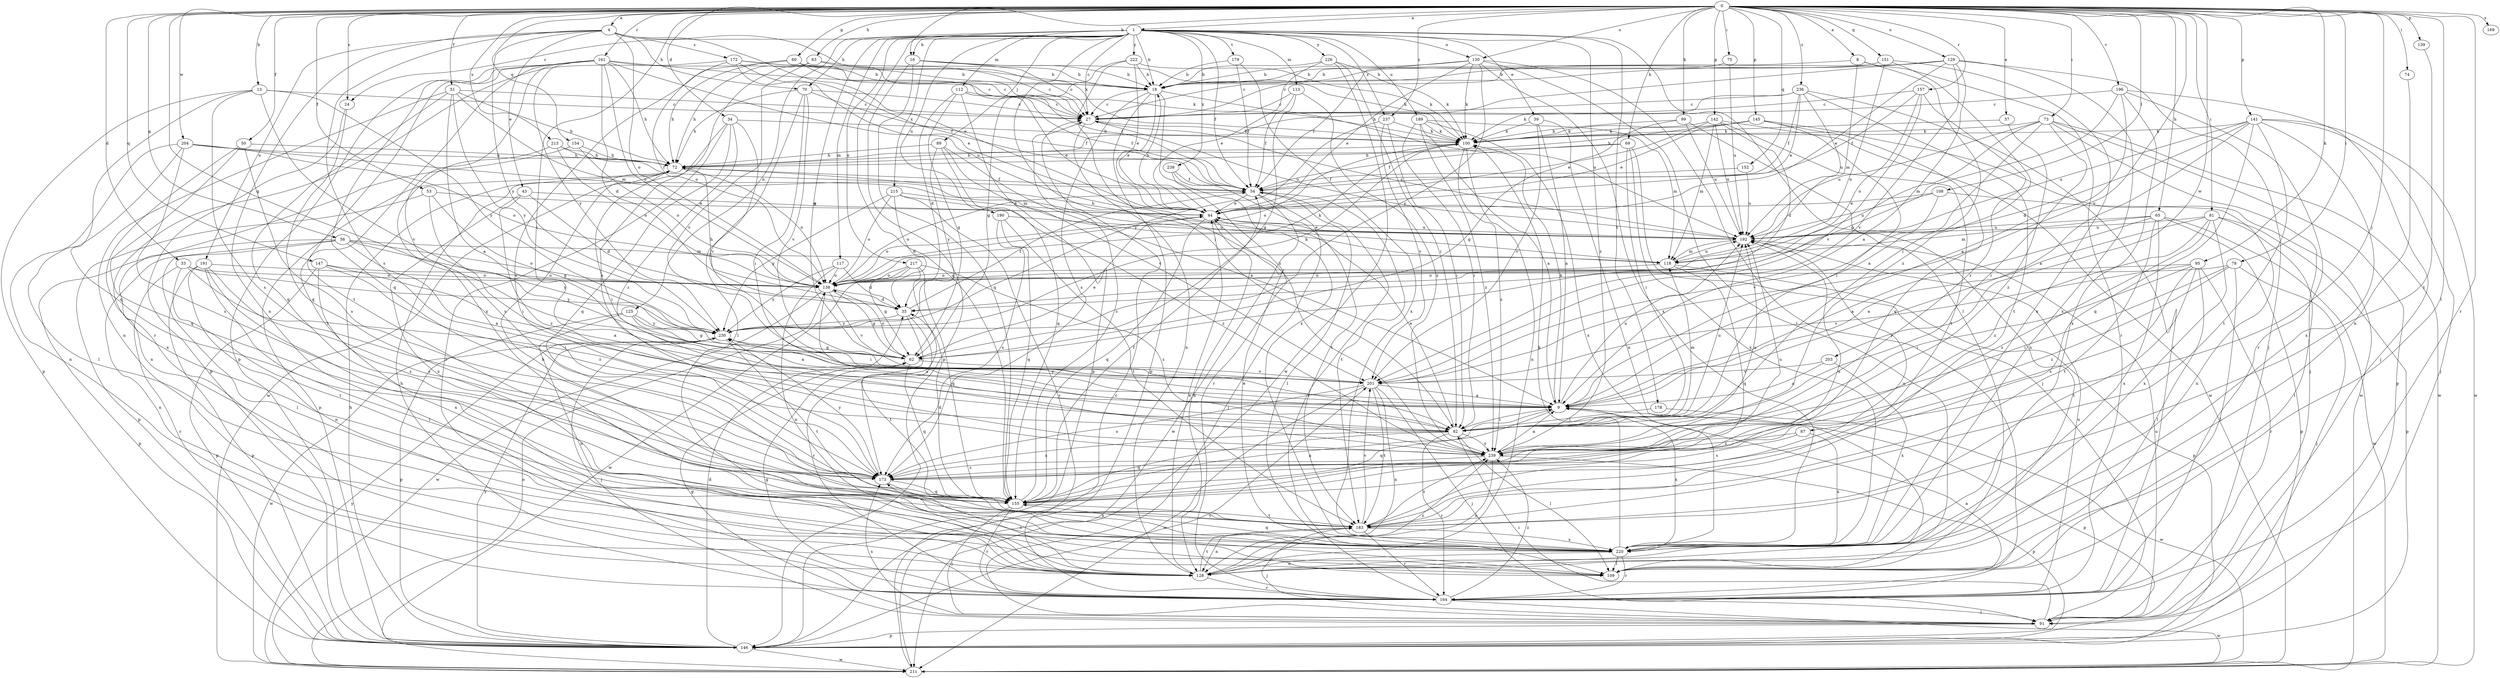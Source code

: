 strict digraph  {
0;
1;
4;
8;
9;
13;
16;
18;
24;
27;
33;
34;
35;
37;
39;
43;
44;
50;
51;
53;
54;
56;
60;
62;
63;
65;
69;
70;
72;
73;
74;
75;
78;
81;
82;
87;
89;
91;
95;
99;
100;
108;
109;
112;
113;
117;
118;
125;
128;
129;
130;
138;
139;
141;
142;
145;
146;
147;
151;
152;
154;
155;
157;
161;
164;
169;
172;
173;
178;
179;
183;
189;
190;
191;
192;
196;
201;
203;
204;
211;
213;
215;
217;
220;
222;
226;
230;
236;
237;
238;
239;
0 -> 1  [label=a];
0 -> 4  [label=a];
0 -> 8  [label=a];
0 -> 13  [label=b];
0 -> 16  [label=b];
0 -> 24  [label=c];
0 -> 33  [label=d];
0 -> 34  [label=d];
0 -> 37  [label=e];
0 -> 50  [label=f];
0 -> 51  [label=f];
0 -> 53  [label=f];
0 -> 56  [label=g];
0 -> 60  [label=g];
0 -> 62  [label=g];
0 -> 63  [label=h];
0 -> 65  [label=h];
0 -> 69  [label=h];
0 -> 73  [label=i];
0 -> 74  [label=i];
0 -> 75  [label=i];
0 -> 78  [label=i];
0 -> 81  [label=i];
0 -> 82  [label=i];
0 -> 87  [label=j];
0 -> 95  [label=k];
0 -> 99  [label=k];
0 -> 108  [label=l];
0 -> 109  [label=l];
0 -> 129  [label=o];
0 -> 130  [label=o];
0 -> 139  [label=p];
0 -> 141  [label=p];
0 -> 142  [label=p];
0 -> 145  [label=p];
0 -> 147  [label=q];
0 -> 151  [label=q];
0 -> 152  [label=q];
0 -> 154  [label=q];
0 -> 157  [label=r];
0 -> 161  [label=r];
0 -> 164  [label=r];
0 -> 169  [label=s];
0 -> 196  [label=v];
0 -> 201  [label=v];
0 -> 203  [label=w];
0 -> 204  [label=w];
0 -> 213  [label=x];
0 -> 236  [label=z];
0 -> 237  [label=z];
1 -> 16  [label=b];
1 -> 18  [label=b];
1 -> 24  [label=c];
1 -> 27  [label=c];
1 -> 39  [label=e];
1 -> 54  [label=f];
1 -> 62  [label=g];
1 -> 70  [label=h];
1 -> 82  [label=i];
1 -> 89  [label=j];
1 -> 109  [label=l];
1 -> 112  [label=m];
1 -> 113  [label=m];
1 -> 117  [label=m];
1 -> 125  [label=n];
1 -> 130  [label=o];
1 -> 155  [label=q];
1 -> 178  [label=t];
1 -> 179  [label=t];
1 -> 189  [label=u];
1 -> 190  [label=u];
1 -> 215  [label=x];
1 -> 217  [label=x];
1 -> 222  [label=y];
1 -> 226  [label=y];
1 -> 237  [label=z];
1 -> 238  [label=z];
1 -> 239  [label=z];
4 -> 43  [label=e];
4 -> 44  [label=e];
4 -> 70  [label=h];
4 -> 100  [label=k];
4 -> 128  [label=n];
4 -> 138  [label=o];
4 -> 172  [label=s];
4 -> 173  [label=s];
4 -> 191  [label=u];
4 -> 230  [label=y];
8 -> 18  [label=b];
8 -> 82  [label=i];
8 -> 118  [label=m];
8 -> 164  [label=r];
9 -> 82  [label=i];
9 -> 100  [label=k];
9 -> 146  [label=p];
9 -> 155  [label=q];
9 -> 192  [label=u];
9 -> 220  [label=x];
9 -> 230  [label=y];
13 -> 27  [label=c];
13 -> 146  [label=p];
13 -> 155  [label=q];
13 -> 173  [label=s];
13 -> 201  [label=v];
13 -> 230  [label=y];
16 -> 18  [label=b];
16 -> 27  [label=c];
16 -> 100  [label=k];
16 -> 146  [label=p];
16 -> 155  [label=q];
18 -> 27  [label=c];
18 -> 44  [label=e];
18 -> 146  [label=p];
18 -> 173  [label=s];
18 -> 192  [label=u];
18 -> 220  [label=x];
24 -> 146  [label=p];
24 -> 155  [label=q];
27 -> 100  [label=k];
27 -> 128  [label=n];
27 -> 192  [label=u];
33 -> 82  [label=i];
33 -> 138  [label=o];
33 -> 164  [label=r];
33 -> 183  [label=t];
33 -> 230  [label=y];
34 -> 100  [label=k];
34 -> 155  [label=q];
34 -> 164  [label=r];
34 -> 201  [label=v];
34 -> 211  [label=w];
34 -> 239  [label=z];
35 -> 54  [label=f];
35 -> 72  [label=h];
35 -> 164  [label=r];
35 -> 183  [label=t];
35 -> 230  [label=y];
37 -> 100  [label=k];
37 -> 239  [label=z];
39 -> 9  [label=a];
39 -> 100  [label=k];
39 -> 128  [label=n];
39 -> 201  [label=v];
43 -> 35  [label=d];
43 -> 44  [label=e];
43 -> 220  [label=x];
43 -> 239  [label=z];
44 -> 18  [label=b];
44 -> 128  [label=n];
44 -> 138  [label=o];
44 -> 155  [label=q];
44 -> 192  [label=u];
50 -> 72  [label=h];
50 -> 155  [label=q];
50 -> 173  [label=s];
50 -> 220  [label=x];
51 -> 9  [label=a];
51 -> 27  [label=c];
51 -> 72  [label=h];
51 -> 118  [label=m];
51 -> 128  [label=n];
51 -> 155  [label=q];
51 -> 230  [label=y];
53 -> 44  [label=e];
53 -> 62  [label=g];
53 -> 82  [label=i];
53 -> 146  [label=p];
54 -> 44  [label=e];
54 -> 91  [label=j];
54 -> 109  [label=l];
54 -> 138  [label=o];
54 -> 183  [label=t];
54 -> 211  [label=w];
56 -> 9  [label=a];
56 -> 109  [label=l];
56 -> 118  [label=m];
56 -> 128  [label=n];
56 -> 138  [label=o];
56 -> 146  [label=p];
56 -> 230  [label=y];
60 -> 18  [label=b];
60 -> 54  [label=f];
60 -> 72  [label=h];
60 -> 100  [label=k];
60 -> 173  [label=s];
62 -> 44  [label=e];
62 -> 138  [label=o];
62 -> 155  [label=q];
62 -> 201  [label=v];
63 -> 18  [label=b];
63 -> 27  [label=c];
63 -> 72  [label=h];
63 -> 173  [label=s];
63 -> 201  [label=v];
65 -> 9  [label=a];
65 -> 118  [label=m];
65 -> 146  [label=p];
65 -> 183  [label=t];
65 -> 192  [label=u];
65 -> 211  [label=w];
65 -> 220  [label=x];
69 -> 54  [label=f];
69 -> 72  [label=h];
69 -> 82  [label=i];
69 -> 91  [label=j];
69 -> 220  [label=x];
70 -> 27  [label=c];
70 -> 54  [label=f];
70 -> 72  [label=h];
70 -> 82  [label=i];
70 -> 109  [label=l];
70 -> 201  [label=v];
72 -> 54  [label=f];
72 -> 82  [label=i];
72 -> 138  [label=o];
72 -> 146  [label=p];
73 -> 9  [label=a];
73 -> 82  [label=i];
73 -> 91  [label=j];
73 -> 100  [label=k];
73 -> 118  [label=m];
73 -> 146  [label=p];
73 -> 192  [label=u];
73 -> 211  [label=w];
74 -> 128  [label=n];
75 -> 18  [label=b];
75 -> 192  [label=u];
78 -> 82  [label=i];
78 -> 91  [label=j];
78 -> 109  [label=l];
78 -> 138  [label=o];
78 -> 239  [label=z];
81 -> 9  [label=a];
81 -> 109  [label=l];
81 -> 146  [label=p];
81 -> 173  [label=s];
81 -> 192  [label=u];
81 -> 220  [label=x];
81 -> 239  [label=z];
82 -> 44  [label=e];
82 -> 109  [label=l];
82 -> 118  [label=m];
82 -> 155  [label=q];
82 -> 164  [label=r];
82 -> 173  [label=s];
82 -> 192  [label=u];
82 -> 239  [label=z];
87 -> 173  [label=s];
87 -> 220  [label=x];
87 -> 239  [label=z];
89 -> 9  [label=a];
89 -> 72  [label=h];
89 -> 155  [label=q];
89 -> 201  [label=v];
89 -> 230  [label=y];
91 -> 62  [label=g];
91 -> 82  [label=i];
91 -> 146  [label=p];
91 -> 173  [label=s];
91 -> 192  [label=u];
95 -> 82  [label=i];
95 -> 109  [label=l];
95 -> 138  [label=o];
95 -> 164  [label=r];
95 -> 173  [label=s];
95 -> 183  [label=t];
95 -> 201  [label=v];
99 -> 62  [label=g];
99 -> 100  [label=k];
99 -> 128  [label=n];
99 -> 192  [label=u];
100 -> 72  [label=h];
100 -> 128  [label=n];
100 -> 138  [label=o];
100 -> 239  [label=z];
108 -> 44  [label=e];
108 -> 128  [label=n];
108 -> 192  [label=u];
108 -> 201  [label=v];
112 -> 27  [label=c];
112 -> 35  [label=d];
112 -> 44  [label=e];
112 -> 54  [label=f];
112 -> 62  [label=g];
112 -> 146  [label=p];
113 -> 27  [label=c];
113 -> 54  [label=f];
113 -> 62  [label=g];
113 -> 239  [label=z];
117 -> 35  [label=d];
117 -> 128  [label=n];
117 -> 138  [label=o];
117 -> 230  [label=y];
118 -> 138  [label=o];
118 -> 146  [label=p];
118 -> 155  [label=q];
118 -> 192  [label=u];
125 -> 9  [label=a];
125 -> 62  [label=g];
125 -> 128  [label=n];
125 -> 146  [label=p];
125 -> 230  [label=y];
128 -> 44  [label=e];
128 -> 164  [label=r];
128 -> 173  [label=s];
128 -> 183  [label=t];
128 -> 239  [label=z];
129 -> 9  [label=a];
129 -> 18  [label=b];
129 -> 27  [label=c];
129 -> 44  [label=e];
129 -> 72  [label=h];
129 -> 91  [label=j];
129 -> 201  [label=v];
129 -> 220  [label=x];
130 -> 18  [label=b];
130 -> 44  [label=e];
130 -> 54  [label=f];
130 -> 100  [label=k];
130 -> 109  [label=l];
130 -> 164  [label=r];
130 -> 220  [label=x];
130 -> 230  [label=y];
138 -> 35  [label=d];
138 -> 62  [label=g];
138 -> 82  [label=i];
138 -> 100  [label=k];
138 -> 201  [label=v];
138 -> 211  [label=w];
139 -> 183  [label=t];
141 -> 9  [label=a];
141 -> 35  [label=d];
141 -> 91  [label=j];
141 -> 100  [label=k];
141 -> 155  [label=q];
141 -> 183  [label=t];
141 -> 192  [label=u];
141 -> 211  [label=w];
141 -> 220  [label=x];
142 -> 35  [label=d];
142 -> 44  [label=e];
142 -> 100  [label=k];
142 -> 118  [label=m];
142 -> 183  [label=t];
142 -> 192  [label=u];
142 -> 211  [label=w];
145 -> 44  [label=e];
145 -> 72  [label=h];
145 -> 82  [label=i];
145 -> 100  [label=k];
145 -> 155  [label=q];
145 -> 211  [label=w];
146 -> 35  [label=d];
146 -> 72  [label=h];
146 -> 201  [label=v];
146 -> 211  [label=w];
146 -> 230  [label=y];
147 -> 9  [label=a];
147 -> 138  [label=o];
147 -> 146  [label=p];
147 -> 173  [label=s];
147 -> 239  [label=z];
151 -> 18  [label=b];
151 -> 27  [label=c];
151 -> 138  [label=o];
151 -> 220  [label=x];
151 -> 239  [label=z];
152 -> 54  [label=f];
152 -> 192  [label=u];
154 -> 72  [label=h];
154 -> 128  [label=n];
154 -> 138  [label=o];
155 -> 9  [label=a];
155 -> 27  [label=c];
155 -> 35  [label=d];
155 -> 54  [label=f];
155 -> 91  [label=j];
155 -> 164  [label=r];
155 -> 183  [label=t];
155 -> 192  [label=u];
157 -> 27  [label=c];
157 -> 54  [label=f];
157 -> 138  [label=o];
157 -> 201  [label=v];
157 -> 239  [label=z];
161 -> 18  [label=b];
161 -> 27  [label=c];
161 -> 35  [label=d];
161 -> 72  [label=h];
161 -> 109  [label=l];
161 -> 138  [label=o];
161 -> 146  [label=p];
161 -> 155  [label=q];
161 -> 183  [label=t];
161 -> 192  [label=u];
161 -> 220  [label=x];
161 -> 230  [label=y];
164 -> 9  [label=a];
164 -> 54  [label=f];
164 -> 62  [label=g];
164 -> 72  [label=h];
164 -> 91  [label=j];
164 -> 192  [label=u];
164 -> 211  [label=w];
164 -> 239  [label=z];
172 -> 18  [label=b];
172 -> 27  [label=c];
172 -> 44  [label=e];
172 -> 54  [label=f];
172 -> 138  [label=o];
172 -> 164  [label=r];
173 -> 155  [label=q];
173 -> 192  [label=u];
173 -> 220  [label=x];
173 -> 230  [label=y];
178 -> 82  [label=i];
178 -> 211  [label=w];
179 -> 18  [label=b];
179 -> 54  [label=f];
179 -> 220  [label=x];
183 -> 91  [label=j];
183 -> 128  [label=n];
183 -> 164  [label=r];
183 -> 192  [label=u];
183 -> 201  [label=v];
183 -> 220  [label=x];
183 -> 239  [label=z];
189 -> 9  [label=a];
189 -> 82  [label=i];
189 -> 100  [label=k];
189 -> 118  [label=m];
189 -> 220  [label=x];
189 -> 239  [label=z];
190 -> 155  [label=q];
190 -> 173  [label=s];
190 -> 183  [label=t];
190 -> 192  [label=u];
191 -> 109  [label=l];
191 -> 128  [label=n];
191 -> 138  [label=o];
191 -> 146  [label=p];
191 -> 173  [label=s];
191 -> 220  [label=x];
192 -> 27  [label=c];
192 -> 44  [label=e];
192 -> 72  [label=h];
192 -> 118  [label=m];
196 -> 9  [label=a];
196 -> 27  [label=c];
196 -> 62  [label=g];
196 -> 91  [label=j];
196 -> 164  [label=r];
196 -> 220  [label=x];
201 -> 9  [label=a];
201 -> 91  [label=j];
201 -> 128  [label=n];
201 -> 173  [label=s];
201 -> 183  [label=t];
201 -> 211  [label=w];
203 -> 9  [label=a];
203 -> 201  [label=v];
203 -> 220  [label=x];
204 -> 72  [label=h];
204 -> 109  [label=l];
204 -> 118  [label=m];
204 -> 128  [label=n];
204 -> 138  [label=o];
204 -> 173  [label=s];
211 -> 27  [label=c];
211 -> 138  [label=o];
211 -> 230  [label=y];
213 -> 54  [label=f];
213 -> 72  [label=h];
213 -> 138  [label=o];
213 -> 173  [label=s];
215 -> 35  [label=d];
215 -> 44  [label=e];
215 -> 138  [label=o];
215 -> 164  [label=r];
215 -> 230  [label=y];
215 -> 239  [label=z];
217 -> 62  [label=g];
217 -> 138  [label=o];
217 -> 155  [label=q];
217 -> 173  [label=s];
217 -> 211  [label=w];
217 -> 239  [label=z];
220 -> 44  [label=e];
220 -> 72  [label=h];
220 -> 100  [label=k];
220 -> 109  [label=l];
220 -> 128  [label=n];
220 -> 155  [label=q];
220 -> 164  [label=r];
222 -> 18  [label=b];
222 -> 44  [label=e];
222 -> 62  [label=g];
222 -> 100  [label=k];
222 -> 239  [label=z];
226 -> 18  [label=b];
226 -> 44  [label=e];
226 -> 82  [label=i];
226 -> 100  [label=k];
226 -> 211  [label=w];
230 -> 62  [label=g];
230 -> 91  [label=j];
230 -> 100  [label=k];
230 -> 183  [label=t];
230 -> 211  [label=w];
236 -> 27  [label=c];
236 -> 44  [label=e];
236 -> 54  [label=f];
236 -> 100  [label=k];
236 -> 164  [label=r];
236 -> 183  [label=t];
236 -> 192  [label=u];
237 -> 82  [label=i];
237 -> 100  [label=k];
237 -> 201  [label=v];
237 -> 230  [label=y];
238 -> 54  [label=f];
238 -> 164  [label=r];
238 -> 183  [label=t];
239 -> 9  [label=a];
239 -> 128  [label=n];
239 -> 146  [label=p];
239 -> 173  [label=s];
239 -> 192  [label=u];
}
